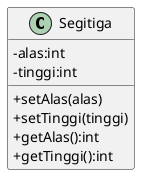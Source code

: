 @startuml
skinparam classAttributeIconSize 0
class Segitiga {
    -alas:int
    -tinggi:int
    +setAlas(alas)
    +setTinggi(tinggi)
    +getAlas():int
    +getTinggi():int
}
@enduml